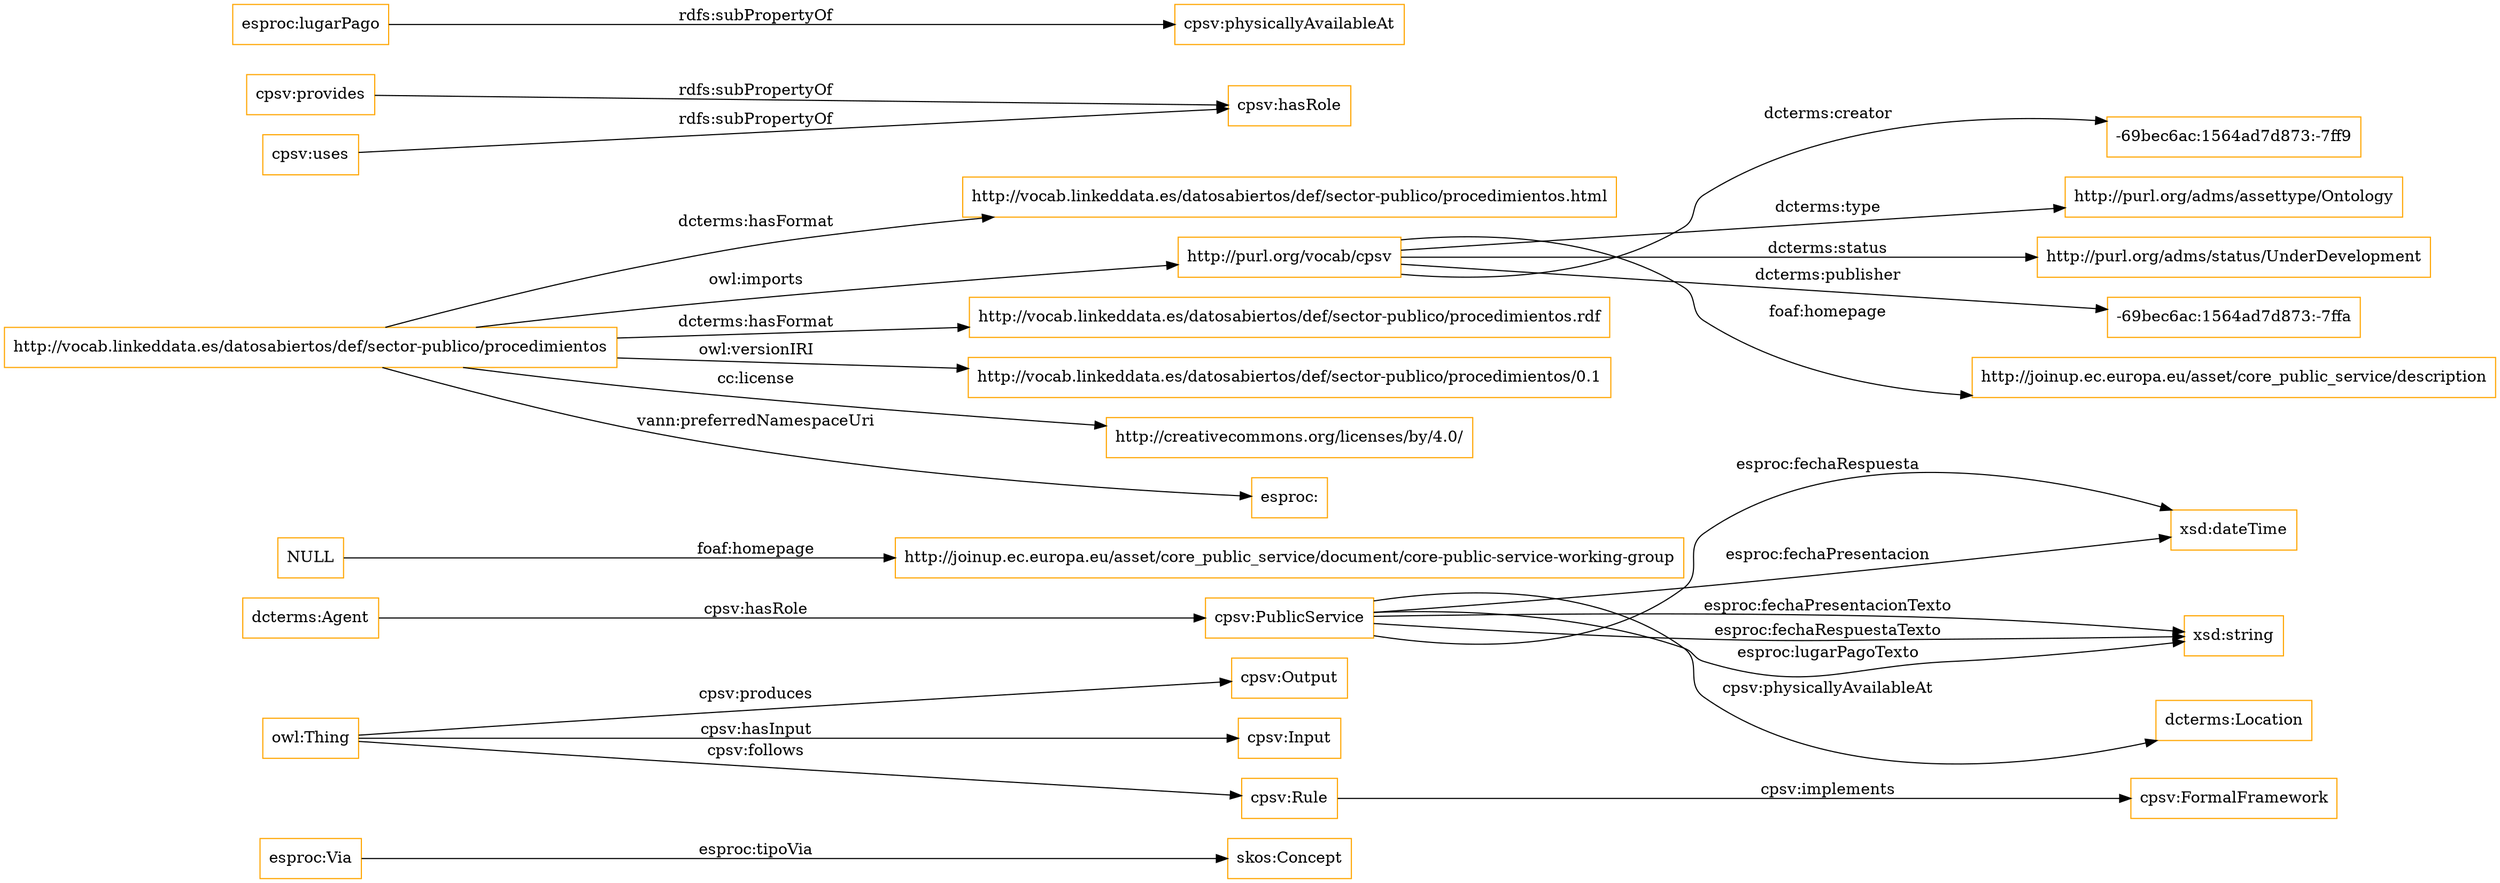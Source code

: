 digraph ar2dtool_diagram { 
rankdir=LR;
size="1501"
node [shape = rectangle, color="orange"]; "skos:Concept" "cpsv:FormalFramework" "cpsv:Output" "cpsv:Input" "cpsv:Rule" "cpsv:PublicService" ; /*classes style*/
	"NULL" -> "http://joinup.ec.europa.eu/asset/core_public_service/document/core-public-service-working-group" [ label = "foaf:homepage" ];
	"http://vocab.linkeddata.es/datosabiertos/def/sector-publico/procedimientos" -> "http://vocab.linkeddata.es/datosabiertos/def/sector-publico/procedimientos.html" [ label = "dcterms:hasFormat" ];
	"http://vocab.linkeddata.es/datosabiertos/def/sector-publico/procedimientos" -> "http://purl.org/vocab/cpsv" [ label = "owl:imports" ];
	"http://vocab.linkeddata.es/datosabiertos/def/sector-publico/procedimientos" -> "http://vocab.linkeddata.es/datosabiertos/def/sector-publico/procedimientos.rdf" [ label = "dcterms:hasFormat" ];
	"http://vocab.linkeddata.es/datosabiertos/def/sector-publico/procedimientos" -> "http://vocab.linkeddata.es/datosabiertos/def/sector-publico/procedimientos/0.1" [ label = "owl:versionIRI" ];
	"http://vocab.linkeddata.es/datosabiertos/def/sector-publico/procedimientos" -> "http://creativecommons.org/licenses/by/4.0/" [ label = "cc:license" ];
	"http://vocab.linkeddata.es/datosabiertos/def/sector-publico/procedimientos" -> "esproc:" [ label = "vann:preferredNamespaceUri" ];
	"cpsv:provides" -> "cpsv:hasRole" [ label = "rdfs:subPropertyOf" ];
	"http://purl.org/vocab/cpsv" -> "-69bec6ac:1564ad7d873:-7ff9" [ label = "dcterms:creator" ];
	"http://purl.org/vocab/cpsv" -> "http://purl.org/adms/assettype/Ontology" [ label = "dcterms:type" ];
	"http://purl.org/vocab/cpsv" -> "http://purl.org/adms/status/UnderDevelopment" [ label = "dcterms:status" ];
	"http://purl.org/vocab/cpsv" -> "-69bec6ac:1564ad7d873:-7ffa" [ label = "dcterms:publisher" ];
	"http://purl.org/vocab/cpsv" -> "http://joinup.ec.europa.eu/asset/core_public_service/description" [ label = "foaf:homepage" ];
	"cpsv:uses" -> "cpsv:hasRole" [ label = "rdfs:subPropertyOf" ];
	"esproc:lugarPago" -> "cpsv:physicallyAvailableAt" [ label = "rdfs:subPropertyOf" ];
	"cpsv:PublicService" -> "xsd:dateTime" [ label = "esproc:fechaRespuesta" ];
	"owl:Thing" -> "cpsv:Input" [ label = "cpsv:hasInput" ];
	"esproc:Via" -> "skos:Concept" [ label = "esproc:tipoVia" ];
	"cpsv:Rule" -> "cpsv:FormalFramework" [ label = "cpsv:implements" ];
	"cpsv:PublicService" -> "xsd:string" [ label = "esproc:fechaPresentacionTexto" ];
	"cpsv:PublicService" -> "xsd:string" [ label = "esproc:fechaRespuestaTexto" ];
	"dcterms:Agent" -> "cpsv:PublicService" [ label = "cpsv:hasRole" ];
	"cpsv:PublicService" -> "dcterms:Location" [ label = "cpsv:physicallyAvailableAt" ];
	"owl:Thing" -> "cpsv:Rule" [ label = "cpsv:follows" ];
	"owl:Thing" -> "cpsv:Output" [ label = "cpsv:produces" ];
	"cpsv:PublicService" -> "xsd:string" [ label = "esproc:lugarPagoTexto" ];
	"cpsv:PublicService" -> "xsd:dateTime" [ label = "esproc:fechaPresentacion" ];

}
